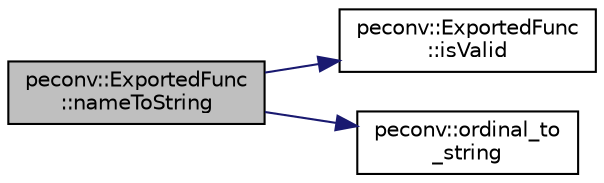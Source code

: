 digraph "peconv::ExportedFunc::nameToString"
{
 // LATEX_PDF_SIZE
  edge [fontname="Helvetica",fontsize="10",labelfontname="Helvetica",labelfontsize="10"];
  node [fontname="Helvetica",fontsize="10",shape=record];
  rankdir="LR";
  Node1 [label="peconv::ExportedFunc\l::nameToString",height=0.2,width=0.4,color="black", fillcolor="grey75", style="filled", fontcolor="black",tooltip=" "];
  Node1 -> Node2 [color="midnightblue",fontsize="10",style="solid",fontname="Helvetica"];
  Node2 [label="peconv::ExportedFunc\l::isValid",height=0.2,width=0.4,color="black", fillcolor="white", style="filled",URL="$classpeconv_1_1_exported_func.html#a757f8be3c6b0a7a4b983c8824d663ffd",tooltip=" "];
  Node1 -> Node3 [color="midnightblue",fontsize="10",style="solid",fontname="Helvetica"];
  Node3 [label="peconv::ordinal_to\l_string",height=0.2,width=0.4,color="black", fillcolor="white", style="filled",URL="$namespacepeconv.html#a2fe6bfa1e17c0b4a1efcb195b482565e",tooltip=" "];
}

